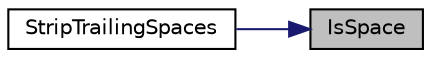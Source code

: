 digraph "IsSpace"
{
 // INTERACTIVE_SVG=YES
 // LATEX_PDF_SIZE
  bgcolor="transparent";
  edge [fontname="Helvetica",fontsize="10",labelfontname="Helvetica",labelfontsize="10"];
  node [fontname="Helvetica",fontsize="10",shape=record];
  rankdir="RL";
  Node1 [label="IsSpace",height=0.2,width=0.4,color="black", fillcolor="grey75", style="filled", fontcolor="black",tooltip=" "];
  Node1 -> Node2 [dir="back",color="midnightblue",fontsize="10",style="solid",fontname="Helvetica"];
  Node2 [label="StripTrailingSpaces",height=0.2,width=0.4,color="black",URL="$d0/da7/namespacetesting_1_1internal_aa6afda12e567c353e2e9b9c2e8cae14f.html#aa6afda12e567c353e2e9b9c2e8cae14f",tooltip=" "];
}
